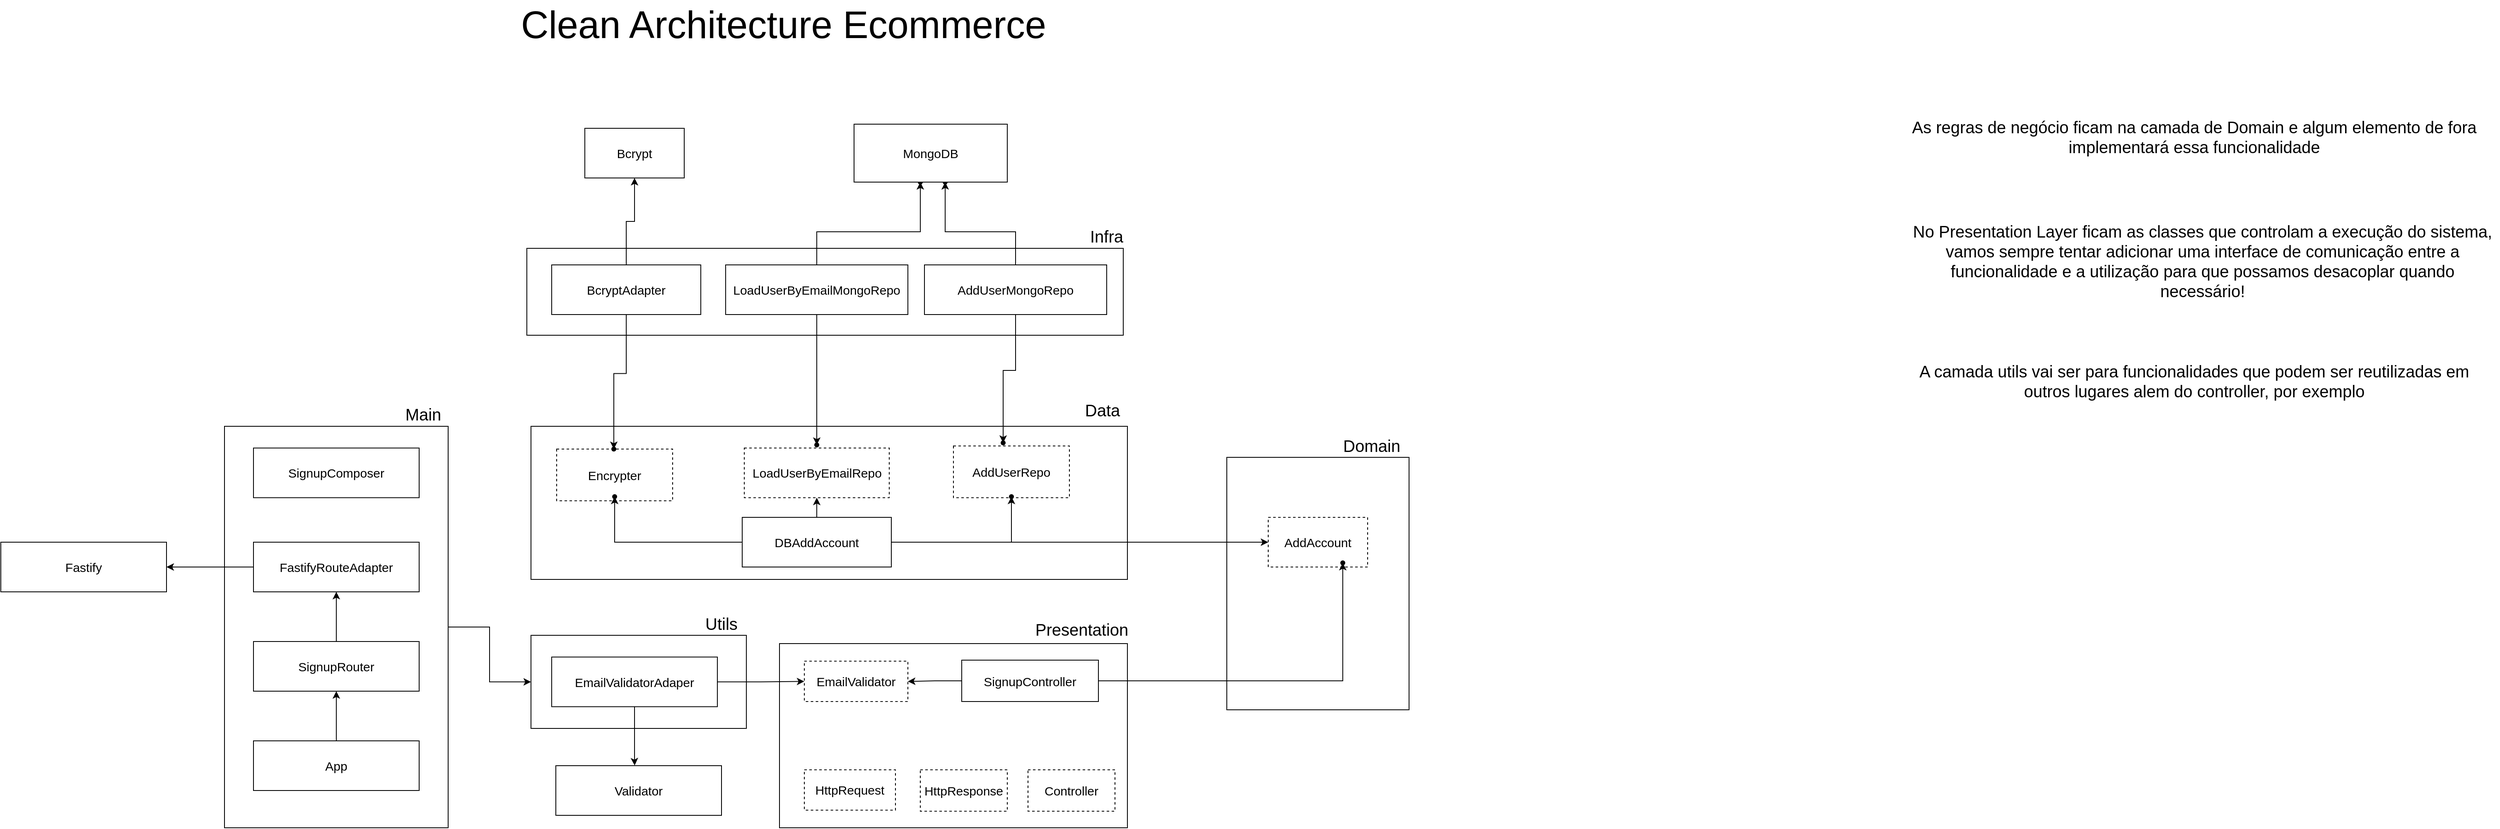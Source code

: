 <mxfile version="20.0.1" type="device"><diagram id="7isySOIuuwacsXT0QX4F" name="Page-1"><mxGraphModel dx="2517" dy="1933" grid="1" gridSize="10" guides="1" tooltips="1" connect="1" arrows="1" fold="1" page="1" pageScale="1" pageWidth="827" pageHeight="1169" math="0" shadow="0"><root><mxCell id="0"/><mxCell id="1" parent="0"/><mxCell id="QqjeZRgSjFGpNrT_JwD0-37" value="Clean Architecture Ecommerce" style="text;html=1;strokeColor=none;fillColor=none;align=center;verticalAlign=middle;whiteSpace=wrap;rounded=0;fontSize=46;" vertex="1" parent="1"><mxGeometry x="-120" y="50" width="930" height="60" as="geometry"/></mxCell><mxCell id="QqjeZRgSjFGpNrT_JwD0-41" value="No Presentation Layer ficam as classes que controlam a execução do sistema, vamos sempre tentar adicionar uma interface de comunicação entre a funcionalidade e a utilização para que possamos desacoplar quando necessário!" style="text;html=1;strokeColor=none;fillColor=none;align=center;verticalAlign=middle;whiteSpace=wrap;rounded=0;fontSize=20;" vertex="1" parent="1"><mxGeometry x="1700" y="290" width="716" height="150" as="geometry"/></mxCell><mxCell id="QqjeZRgSjFGpNrT_JwD0-42" value="A camada utils vai ser para funcionalidades que podem ser reutilizadas em outros lugares alem do controller, por exemplo" style="text;html=1;strokeColor=none;fillColor=none;align=center;verticalAlign=middle;whiteSpace=wrap;rounded=0;fontSize=20;" vertex="1" parent="1"><mxGeometry x="1690" y="435" width="716" height="150" as="geometry"/></mxCell><mxCell id="QqjeZRgSjFGpNrT_JwD0-44" value="As regras de negócio ficam na camada de Domain e algum elemento de fora implementará essa funcionalidade" style="text;html=1;strokeColor=none;fillColor=none;align=center;verticalAlign=middle;whiteSpace=wrap;rounded=0;fontSize=20;" vertex="1" parent="1"><mxGeometry x="1690" y="140" width="716" height="150" as="geometry"/></mxCell><mxCell id="QqjeZRgSjFGpNrT_JwD0-100" value="" style="edgeStyle=orthogonalEdgeStyle;rounded=0;orthogonalLoop=1;jettySize=auto;html=1;fontSize=15;" edge="1" parent="1" source="QqjeZRgSjFGpNrT_JwD0-47" target="QqjeZRgSjFGpNrT_JwD0-50"><mxGeometry relative="1" as="geometry"/></mxCell><mxCell id="QqjeZRgSjFGpNrT_JwD0-47" value="" style="rounded=0;whiteSpace=wrap;html=1;fontSize=20;" vertex="1" parent="1"><mxGeometry x="-330" y="565" width="270" height="485" as="geometry"/></mxCell><mxCell id="QqjeZRgSjFGpNrT_JwD0-48" value="Main" style="text;html=1;strokeColor=none;fillColor=none;align=center;verticalAlign=middle;whiteSpace=wrap;rounded=0;fontSize=20;" vertex="1" parent="1"><mxGeometry x="-120" y="535" width="60" height="30" as="geometry"/></mxCell><mxCell id="QqjeZRgSjFGpNrT_JwD0-49" value="" style="rounded=0;whiteSpace=wrap;html=1;fontSize=20;" vertex="1" parent="1"><mxGeometry x="40" y="565" width="720" height="185" as="geometry"/></mxCell><mxCell id="QqjeZRgSjFGpNrT_JwD0-50" value="" style="rounded=0;whiteSpace=wrap;html=1;fontSize=20;" vertex="1" parent="1"><mxGeometry x="40" y="817.5" width="260" height="112.5" as="geometry"/></mxCell><mxCell id="QqjeZRgSjFGpNrT_JwD0-51" value="" style="rounded=0;whiteSpace=wrap;html=1;fontSize=20;" vertex="1" parent="1"><mxGeometry x="340" y="827.5" width="420" height="222.5" as="geometry"/></mxCell><mxCell id="QqjeZRgSjFGpNrT_JwD0-52" value="" style="rounded=0;whiteSpace=wrap;html=1;fontSize=20;" vertex="1" parent="1"><mxGeometry x="880" y="602.5" width="220" height="305" as="geometry"/></mxCell><mxCell id="QqjeZRgSjFGpNrT_JwD0-53" value="" style="rounded=0;whiteSpace=wrap;html=1;fontSize=20;labelBackgroundColor=#E5CCFF;labelBorderColor=none;" vertex="1" parent="1"><mxGeometry x="35" y="350" width="720" height="105" as="geometry"/></mxCell><mxCell id="QqjeZRgSjFGpNrT_JwD0-54" value="Infra" style="text;html=1;strokeColor=none;fillColor=none;align=center;verticalAlign=middle;whiteSpace=wrap;rounded=0;fontSize=20;" vertex="1" parent="1"><mxGeometry x="705" y="320" width="60" height="30" as="geometry"/></mxCell><mxCell id="QqjeZRgSjFGpNrT_JwD0-55" value="Data" style="text;html=1;strokeColor=none;fillColor=none;align=center;verticalAlign=middle;whiteSpace=wrap;rounded=0;fontSize=20;" vertex="1" parent="1"><mxGeometry x="700" y="530" width="60" height="30" as="geometry"/></mxCell><mxCell id="QqjeZRgSjFGpNrT_JwD0-103" value="" style="edgeStyle=orthogonalEdgeStyle;rounded=0;orthogonalLoop=1;jettySize=auto;html=1;fontSize=15;" edge="1" parent="1" source="QqjeZRgSjFGpNrT_JwD0-57" target="QqjeZRgSjFGpNrT_JwD0-102"><mxGeometry relative="1" as="geometry"/></mxCell><mxCell id="QqjeZRgSjFGpNrT_JwD0-109" value="" style="edgeStyle=orthogonalEdgeStyle;rounded=0;orthogonalLoop=1;jettySize=auto;html=1;fontSize=15;" edge="1" parent="1" source="QqjeZRgSjFGpNrT_JwD0-57" target="QqjeZRgSjFGpNrT_JwD0-108"><mxGeometry relative="1" as="geometry"/></mxCell><mxCell id="QqjeZRgSjFGpNrT_JwD0-57" value="BcryptAdapter" style="rounded=0;whiteSpace=wrap;html=1;labelBackgroundColor=none;labelBorderColor=none;fontSize=15;" vertex="1" parent="1"><mxGeometry x="65" y="370" width="180" height="60" as="geometry"/></mxCell><mxCell id="QqjeZRgSjFGpNrT_JwD0-107" value="" style="edgeStyle=orthogonalEdgeStyle;rounded=0;orthogonalLoop=1;jettySize=auto;html=1;fontSize=15;" edge="1" parent="1" source="QqjeZRgSjFGpNrT_JwD0-58" target="QqjeZRgSjFGpNrT_JwD0-106"><mxGeometry relative="1" as="geometry"/></mxCell><mxCell id="QqjeZRgSjFGpNrT_JwD0-111" value="" style="edgeStyle=orthogonalEdgeStyle;rounded=0;orthogonalLoop=1;jettySize=auto;html=1;fontSize=15;" edge="1" parent="1" source="QqjeZRgSjFGpNrT_JwD0-58" target="QqjeZRgSjFGpNrT_JwD0-110"><mxGeometry relative="1" as="geometry"/></mxCell><mxCell id="QqjeZRgSjFGpNrT_JwD0-58" value="LoadUserByEmailMongoRepo" style="rounded=0;whiteSpace=wrap;html=1;labelBackgroundColor=none;labelBorderColor=none;fontSize=15;" vertex="1" parent="1"><mxGeometry x="275" y="370" width="220" height="60" as="geometry"/></mxCell><mxCell id="QqjeZRgSjFGpNrT_JwD0-105" value="" style="edgeStyle=orthogonalEdgeStyle;rounded=0;orthogonalLoop=1;jettySize=auto;html=1;fontSize=15;" edge="1" parent="1" source="QqjeZRgSjFGpNrT_JwD0-59" target="QqjeZRgSjFGpNrT_JwD0-104"><mxGeometry relative="1" as="geometry"/></mxCell><mxCell id="QqjeZRgSjFGpNrT_JwD0-114" value="" style="edgeStyle=orthogonalEdgeStyle;rounded=0;orthogonalLoop=1;jettySize=auto;html=1;fontSize=15;" edge="1" parent="1" source="QqjeZRgSjFGpNrT_JwD0-59" target="QqjeZRgSjFGpNrT_JwD0-113"><mxGeometry relative="1" as="geometry"/></mxCell><mxCell id="QqjeZRgSjFGpNrT_JwD0-59" value="AddUserMongoRepo" style="rounded=0;whiteSpace=wrap;html=1;labelBackgroundColor=none;labelBorderColor=none;fontSize=15;" vertex="1" parent="1"><mxGeometry x="515" y="370" width="220" height="60" as="geometry"/></mxCell><mxCell id="QqjeZRgSjFGpNrT_JwD0-60" value="Encrypter" style="rounded=0;whiteSpace=wrap;html=1;labelBackgroundColor=none;labelBorderColor=none;fontSize=15;dashed=1;" vertex="1" parent="1"><mxGeometry x="71" y="592.5" width="140" height="62.5" as="geometry"/></mxCell><mxCell id="QqjeZRgSjFGpNrT_JwD0-61" value="LoadUserByEmailRepo" style="rounded=0;whiteSpace=wrap;html=1;labelBackgroundColor=none;labelBorderColor=none;fontSize=15;dashed=1;" vertex="1" parent="1"><mxGeometry x="297.5" y="591.25" width="175" height="60" as="geometry"/></mxCell><mxCell id="QqjeZRgSjFGpNrT_JwD0-62" value="AddUserRepo" style="rounded=0;whiteSpace=wrap;html=1;labelBackgroundColor=none;labelBorderColor=none;fontSize=15;dashed=1;" vertex="1" parent="1"><mxGeometry x="550" y="588.75" width="140" height="62.5" as="geometry"/></mxCell><mxCell id="QqjeZRgSjFGpNrT_JwD0-68" value="" style="edgeStyle=orthogonalEdgeStyle;rounded=0;orthogonalLoop=1;jettySize=auto;html=1;fontSize=15;" edge="1" parent="1" source="QqjeZRgSjFGpNrT_JwD0-63" target="QqjeZRgSjFGpNrT_JwD0-67"><mxGeometry relative="1" as="geometry"/></mxCell><mxCell id="QqjeZRgSjFGpNrT_JwD0-69" value="" style="edgeStyle=orthogonalEdgeStyle;rounded=0;orthogonalLoop=1;jettySize=auto;html=1;fontSize=15;" edge="1" parent="1" source="QqjeZRgSjFGpNrT_JwD0-63" target="QqjeZRgSjFGpNrT_JwD0-61"><mxGeometry relative="1" as="geometry"/></mxCell><mxCell id="QqjeZRgSjFGpNrT_JwD0-71" value="" style="edgeStyle=orthogonalEdgeStyle;rounded=0;orthogonalLoop=1;jettySize=auto;html=1;fontSize=15;" edge="1" parent="1" source="QqjeZRgSjFGpNrT_JwD0-63" target="QqjeZRgSjFGpNrT_JwD0-70"><mxGeometry relative="1" as="geometry"/></mxCell><mxCell id="QqjeZRgSjFGpNrT_JwD0-95" value="" style="edgeStyle=orthogonalEdgeStyle;rounded=0;orthogonalLoop=1;jettySize=auto;html=1;fontSize=15;entryX=0;entryY=0.5;entryDx=0;entryDy=0;" edge="1" parent="1" source="QqjeZRgSjFGpNrT_JwD0-63" target="QqjeZRgSjFGpNrT_JwD0-72"><mxGeometry relative="1" as="geometry"><mxPoint x="920" y="705" as="targetPoint"/></mxGeometry></mxCell><mxCell id="QqjeZRgSjFGpNrT_JwD0-63" value="DBAddAccount" style="rounded=0;whiteSpace=wrap;html=1;labelBackgroundColor=none;labelBorderColor=none;fontSize=15;" vertex="1" parent="1"><mxGeometry x="295" y="675" width="180" height="60" as="geometry"/></mxCell><mxCell id="QqjeZRgSjFGpNrT_JwD0-67" value="" style="shape=waypoint;sketch=0;size=6;pointerEvents=1;points=[];fillColor=default;resizable=0;rotatable=0;perimeter=centerPerimeter;snapToPoint=1;fontSize=15;rounded=0;labelBackgroundColor=none;labelBorderColor=none;" vertex="1" parent="1"><mxGeometry x="121" y="630" width="40" height="40" as="geometry"/></mxCell><mxCell id="QqjeZRgSjFGpNrT_JwD0-70" value="" style="shape=waypoint;sketch=0;size=6;pointerEvents=1;points=[];fillColor=default;resizable=0;rotatable=0;perimeter=centerPerimeter;snapToPoint=1;fontSize=15;rounded=0;labelBackgroundColor=none;labelBorderColor=none;" vertex="1" parent="1"><mxGeometry x="600" y="630" width="40" height="40" as="geometry"/></mxCell><mxCell id="QqjeZRgSjFGpNrT_JwD0-72" value="AddAccount" style="rounded=0;whiteSpace=wrap;html=1;labelBackgroundColor=none;labelBorderColor=none;fontSize=15;dashed=1;" vertex="1" parent="1"><mxGeometry x="930" y="675" width="120" height="60" as="geometry"/></mxCell><mxCell id="QqjeZRgSjFGpNrT_JwD0-73" value="SignupComposer" style="rounded=0;whiteSpace=wrap;html=1;labelBackgroundColor=none;labelBorderColor=none;fontSize=15;" vertex="1" parent="1"><mxGeometry x="-295" y="591.25" width="200" height="60" as="geometry"/></mxCell><mxCell id="QqjeZRgSjFGpNrT_JwD0-82" value="" style="edgeStyle=orthogonalEdgeStyle;rounded=0;orthogonalLoop=1;jettySize=auto;html=1;fontSize=15;" edge="1" parent="1" source="QqjeZRgSjFGpNrT_JwD0-74" target="QqjeZRgSjFGpNrT_JwD0-81"><mxGeometry relative="1" as="geometry"/></mxCell><mxCell id="QqjeZRgSjFGpNrT_JwD0-74" value="FastifyRouteAdapter" style="rounded=0;whiteSpace=wrap;html=1;labelBackgroundColor=none;labelBorderColor=none;fontSize=15;" vertex="1" parent="1"><mxGeometry x="-295" y="705" width="200" height="60" as="geometry"/></mxCell><mxCell id="QqjeZRgSjFGpNrT_JwD0-80" value="" style="edgeStyle=orthogonalEdgeStyle;rounded=0;orthogonalLoop=1;jettySize=auto;html=1;fontSize=15;" edge="1" parent="1" source="QqjeZRgSjFGpNrT_JwD0-75" target="QqjeZRgSjFGpNrT_JwD0-74"><mxGeometry relative="1" as="geometry"/></mxCell><mxCell id="QqjeZRgSjFGpNrT_JwD0-75" value="SignupRouter" style="rounded=0;whiteSpace=wrap;html=1;labelBackgroundColor=none;labelBorderColor=none;fontSize=15;" vertex="1" parent="1"><mxGeometry x="-295" y="825" width="200" height="60" as="geometry"/></mxCell><mxCell id="QqjeZRgSjFGpNrT_JwD0-79" value="" style="edgeStyle=orthogonalEdgeStyle;rounded=0;orthogonalLoop=1;jettySize=auto;html=1;fontSize=15;" edge="1" parent="1" source="QqjeZRgSjFGpNrT_JwD0-76" target="QqjeZRgSjFGpNrT_JwD0-75"><mxGeometry relative="1" as="geometry"/></mxCell><mxCell id="QqjeZRgSjFGpNrT_JwD0-76" value="App" style="rounded=0;whiteSpace=wrap;html=1;labelBackgroundColor=none;labelBorderColor=none;fontSize=15;" vertex="1" parent="1"><mxGeometry x="-295" y="945" width="200" height="60" as="geometry"/></mxCell><mxCell id="QqjeZRgSjFGpNrT_JwD0-92" value="" style="edgeStyle=orthogonalEdgeStyle;rounded=0;orthogonalLoop=1;jettySize=auto;html=1;fontSize=15;" edge="1" parent="1" source="QqjeZRgSjFGpNrT_JwD0-77" target="QqjeZRgSjFGpNrT_JwD0-86"><mxGeometry relative="1" as="geometry"/></mxCell><mxCell id="QqjeZRgSjFGpNrT_JwD0-77" value="EmailValidatorAdaper" style="rounded=0;whiteSpace=wrap;html=1;labelBackgroundColor=none;labelBorderColor=none;fontSize=15;" vertex="1" parent="1"><mxGeometry x="65" y="843.75" width="200" height="60" as="geometry"/></mxCell><mxCell id="QqjeZRgSjFGpNrT_JwD0-81" value="Fastify" style="rounded=0;whiteSpace=wrap;html=1;labelBackgroundColor=none;labelBorderColor=none;fontSize=15;" vertex="1" parent="1"><mxGeometry x="-600" y="705" width="200" height="60" as="geometry"/></mxCell><mxCell id="QqjeZRgSjFGpNrT_JwD0-83" value="Domain" style="text;html=1;strokeColor=none;fillColor=none;align=center;verticalAlign=middle;whiteSpace=wrap;rounded=0;fontSize=20;" vertex="1" parent="1"><mxGeometry x="1010" y="572.5" width="90" height="30" as="geometry"/></mxCell><mxCell id="QqjeZRgSjFGpNrT_JwD0-84" value="Presentation" style="text;html=1;strokeColor=none;fillColor=none;align=center;verticalAlign=middle;whiteSpace=wrap;rounded=0;fontSize=20;" vertex="1" parent="1"><mxGeometry x="650" y="795" width="110" height="30" as="geometry"/></mxCell><mxCell id="QqjeZRgSjFGpNrT_JwD0-85" value="Utils" style="text;html=1;strokeColor=none;fillColor=none;align=center;verticalAlign=middle;whiteSpace=wrap;rounded=0;fontSize=20;" vertex="1" parent="1"><mxGeometry x="240" y="787.5" width="60" height="30" as="geometry"/></mxCell><mxCell id="QqjeZRgSjFGpNrT_JwD0-86" value="EmailValidator" style="rounded=0;whiteSpace=wrap;html=1;labelBackgroundColor=none;labelBorderColor=none;fontSize=15;dashed=1;" vertex="1" parent="1"><mxGeometry x="370" y="848.75" width="125" height="48.75" as="geometry"/></mxCell><mxCell id="QqjeZRgSjFGpNrT_JwD0-87" value="HttpRequest" style="rounded=0;whiteSpace=wrap;html=1;labelBackgroundColor=none;labelBorderColor=none;fontSize=15;dashed=1;" vertex="1" parent="1"><mxGeometry x="370" y="980" width="110" height="48.75" as="geometry"/></mxCell><mxCell id="QqjeZRgSjFGpNrT_JwD0-88" value="HttpResponse" style="rounded=0;whiteSpace=wrap;html=1;labelBackgroundColor=none;labelBorderColor=none;fontSize=15;dashed=1;" vertex="1" parent="1"><mxGeometry x="510" y="980.0" width="105" height="50" as="geometry"/></mxCell><mxCell id="QqjeZRgSjFGpNrT_JwD0-89" value="Controller" style="rounded=0;whiteSpace=wrap;html=1;labelBackgroundColor=none;labelBorderColor=none;fontSize=15;dashed=1;" vertex="1" parent="1"><mxGeometry x="640" y="980" width="105" height="50" as="geometry"/></mxCell><mxCell id="QqjeZRgSjFGpNrT_JwD0-91" value="" style="edgeStyle=orthogonalEdgeStyle;rounded=0;orthogonalLoop=1;jettySize=auto;html=1;fontSize=15;" edge="1" parent="1" source="QqjeZRgSjFGpNrT_JwD0-90" target="QqjeZRgSjFGpNrT_JwD0-86"><mxGeometry relative="1" as="geometry"/></mxCell><mxCell id="QqjeZRgSjFGpNrT_JwD0-94" value="" style="edgeStyle=orthogonalEdgeStyle;rounded=0;orthogonalLoop=1;jettySize=auto;html=1;fontSize=15;" edge="1" parent="1" source="QqjeZRgSjFGpNrT_JwD0-90" target="QqjeZRgSjFGpNrT_JwD0-93"><mxGeometry relative="1" as="geometry"/></mxCell><mxCell id="QqjeZRgSjFGpNrT_JwD0-90" value="SignupController" style="rounded=0;whiteSpace=wrap;html=1;labelBackgroundColor=none;labelBorderColor=none;fontSize=15;" vertex="1" parent="1"><mxGeometry x="560" y="847.5" width="165" height="50" as="geometry"/></mxCell><mxCell id="QqjeZRgSjFGpNrT_JwD0-93" value="" style="shape=waypoint;sketch=0;size=6;pointerEvents=1;points=[];fillColor=default;resizable=0;rotatable=0;perimeter=centerPerimeter;snapToPoint=1;fontSize=15;rounded=0;labelBackgroundColor=none;labelBorderColor=none;" vertex="1" parent="1"><mxGeometry x="1000" y="710" width="40" height="40" as="geometry"/></mxCell><mxCell id="QqjeZRgSjFGpNrT_JwD0-97" value="Validator" style="rounded=0;whiteSpace=wrap;html=1;labelBackgroundColor=none;labelBorderColor=none;fontSize=15;" vertex="1" parent="1"><mxGeometry x="70" y="975" width="200" height="60" as="geometry"/></mxCell><mxCell id="QqjeZRgSjFGpNrT_JwD0-99" value="" style="endArrow=classic;html=1;rounded=0;fontSize=15;exitX=0.5;exitY=1;exitDx=0;exitDy=0;entryX=0.476;entryY=-0.005;entryDx=0;entryDy=0;entryPerimeter=0;" edge="1" parent="1" source="QqjeZRgSjFGpNrT_JwD0-77" target="QqjeZRgSjFGpNrT_JwD0-97"><mxGeometry width="50" height="50" relative="1" as="geometry"><mxPoint x="90" y="980" as="sourcePoint"/><mxPoint x="160" y="970" as="targetPoint"/><Array as="points"><mxPoint x="165" y="940"/><mxPoint x="165" y="970"/></Array></mxGeometry></mxCell><mxCell id="QqjeZRgSjFGpNrT_JwD0-102" value="Bcrypt" style="rounded=0;whiteSpace=wrap;html=1;labelBackgroundColor=none;labelBorderColor=none;fontSize=15;" vertex="1" parent="1"><mxGeometry x="105" y="205" width="120" height="60" as="geometry"/></mxCell><mxCell id="QqjeZRgSjFGpNrT_JwD0-104" value="" style="shape=waypoint;sketch=0;size=6;pointerEvents=1;points=[];fillColor=default;resizable=0;rotatable=0;perimeter=centerPerimeter;snapToPoint=1;fontSize=15;rounded=0;labelBackgroundColor=none;labelBorderColor=none;" vertex="1" parent="1"><mxGeometry x="590" y="565" width="40" height="40" as="geometry"/></mxCell><mxCell id="QqjeZRgSjFGpNrT_JwD0-106" value="" style="shape=waypoint;sketch=0;size=6;pointerEvents=1;points=[];fillColor=default;resizable=0;rotatable=0;perimeter=centerPerimeter;snapToPoint=1;fontSize=15;rounded=0;labelBackgroundColor=none;labelBorderColor=none;" vertex="1" parent="1"><mxGeometry x="365" y="567.5" width="40" height="40" as="geometry"/></mxCell><mxCell id="QqjeZRgSjFGpNrT_JwD0-108" value="" style="shape=waypoint;sketch=0;size=6;pointerEvents=1;points=[];fillColor=default;resizable=0;rotatable=0;perimeter=centerPerimeter;snapToPoint=1;fontSize=15;rounded=0;labelBackgroundColor=none;labelBorderColor=none;" vertex="1" parent="1"><mxGeometry x="120" y="572.5" width="40" height="40" as="geometry"/></mxCell><mxCell id="QqjeZRgSjFGpNrT_JwD0-110" value="" style="shape=waypoint;sketch=0;size=6;pointerEvents=1;points=[];fillColor=default;resizable=0;rotatable=0;perimeter=centerPerimeter;snapToPoint=1;fontSize=15;rounded=0;labelBackgroundColor=none;labelBorderColor=none;" vertex="1" parent="1"><mxGeometry x="490" y="250" width="40" height="40" as="geometry"/></mxCell><mxCell id="QqjeZRgSjFGpNrT_JwD0-113" value="" style="shape=waypoint;sketch=0;size=6;pointerEvents=1;points=[];fillColor=default;resizable=0;rotatable=0;perimeter=centerPerimeter;snapToPoint=1;fontSize=15;rounded=0;labelBackgroundColor=none;labelBorderColor=none;" vertex="1" parent="1"><mxGeometry x="520" y="250" width="40" height="40" as="geometry"/></mxCell><mxCell id="QqjeZRgSjFGpNrT_JwD0-115" value="MongoDB" style="rounded=0;whiteSpace=wrap;html=1;labelBackgroundColor=none;labelBorderColor=none;fontSize=15;" vertex="1" parent="1"><mxGeometry x="430" y="200" width="185" height="70" as="geometry"/></mxCell></root></mxGraphModel></diagram></mxfile>